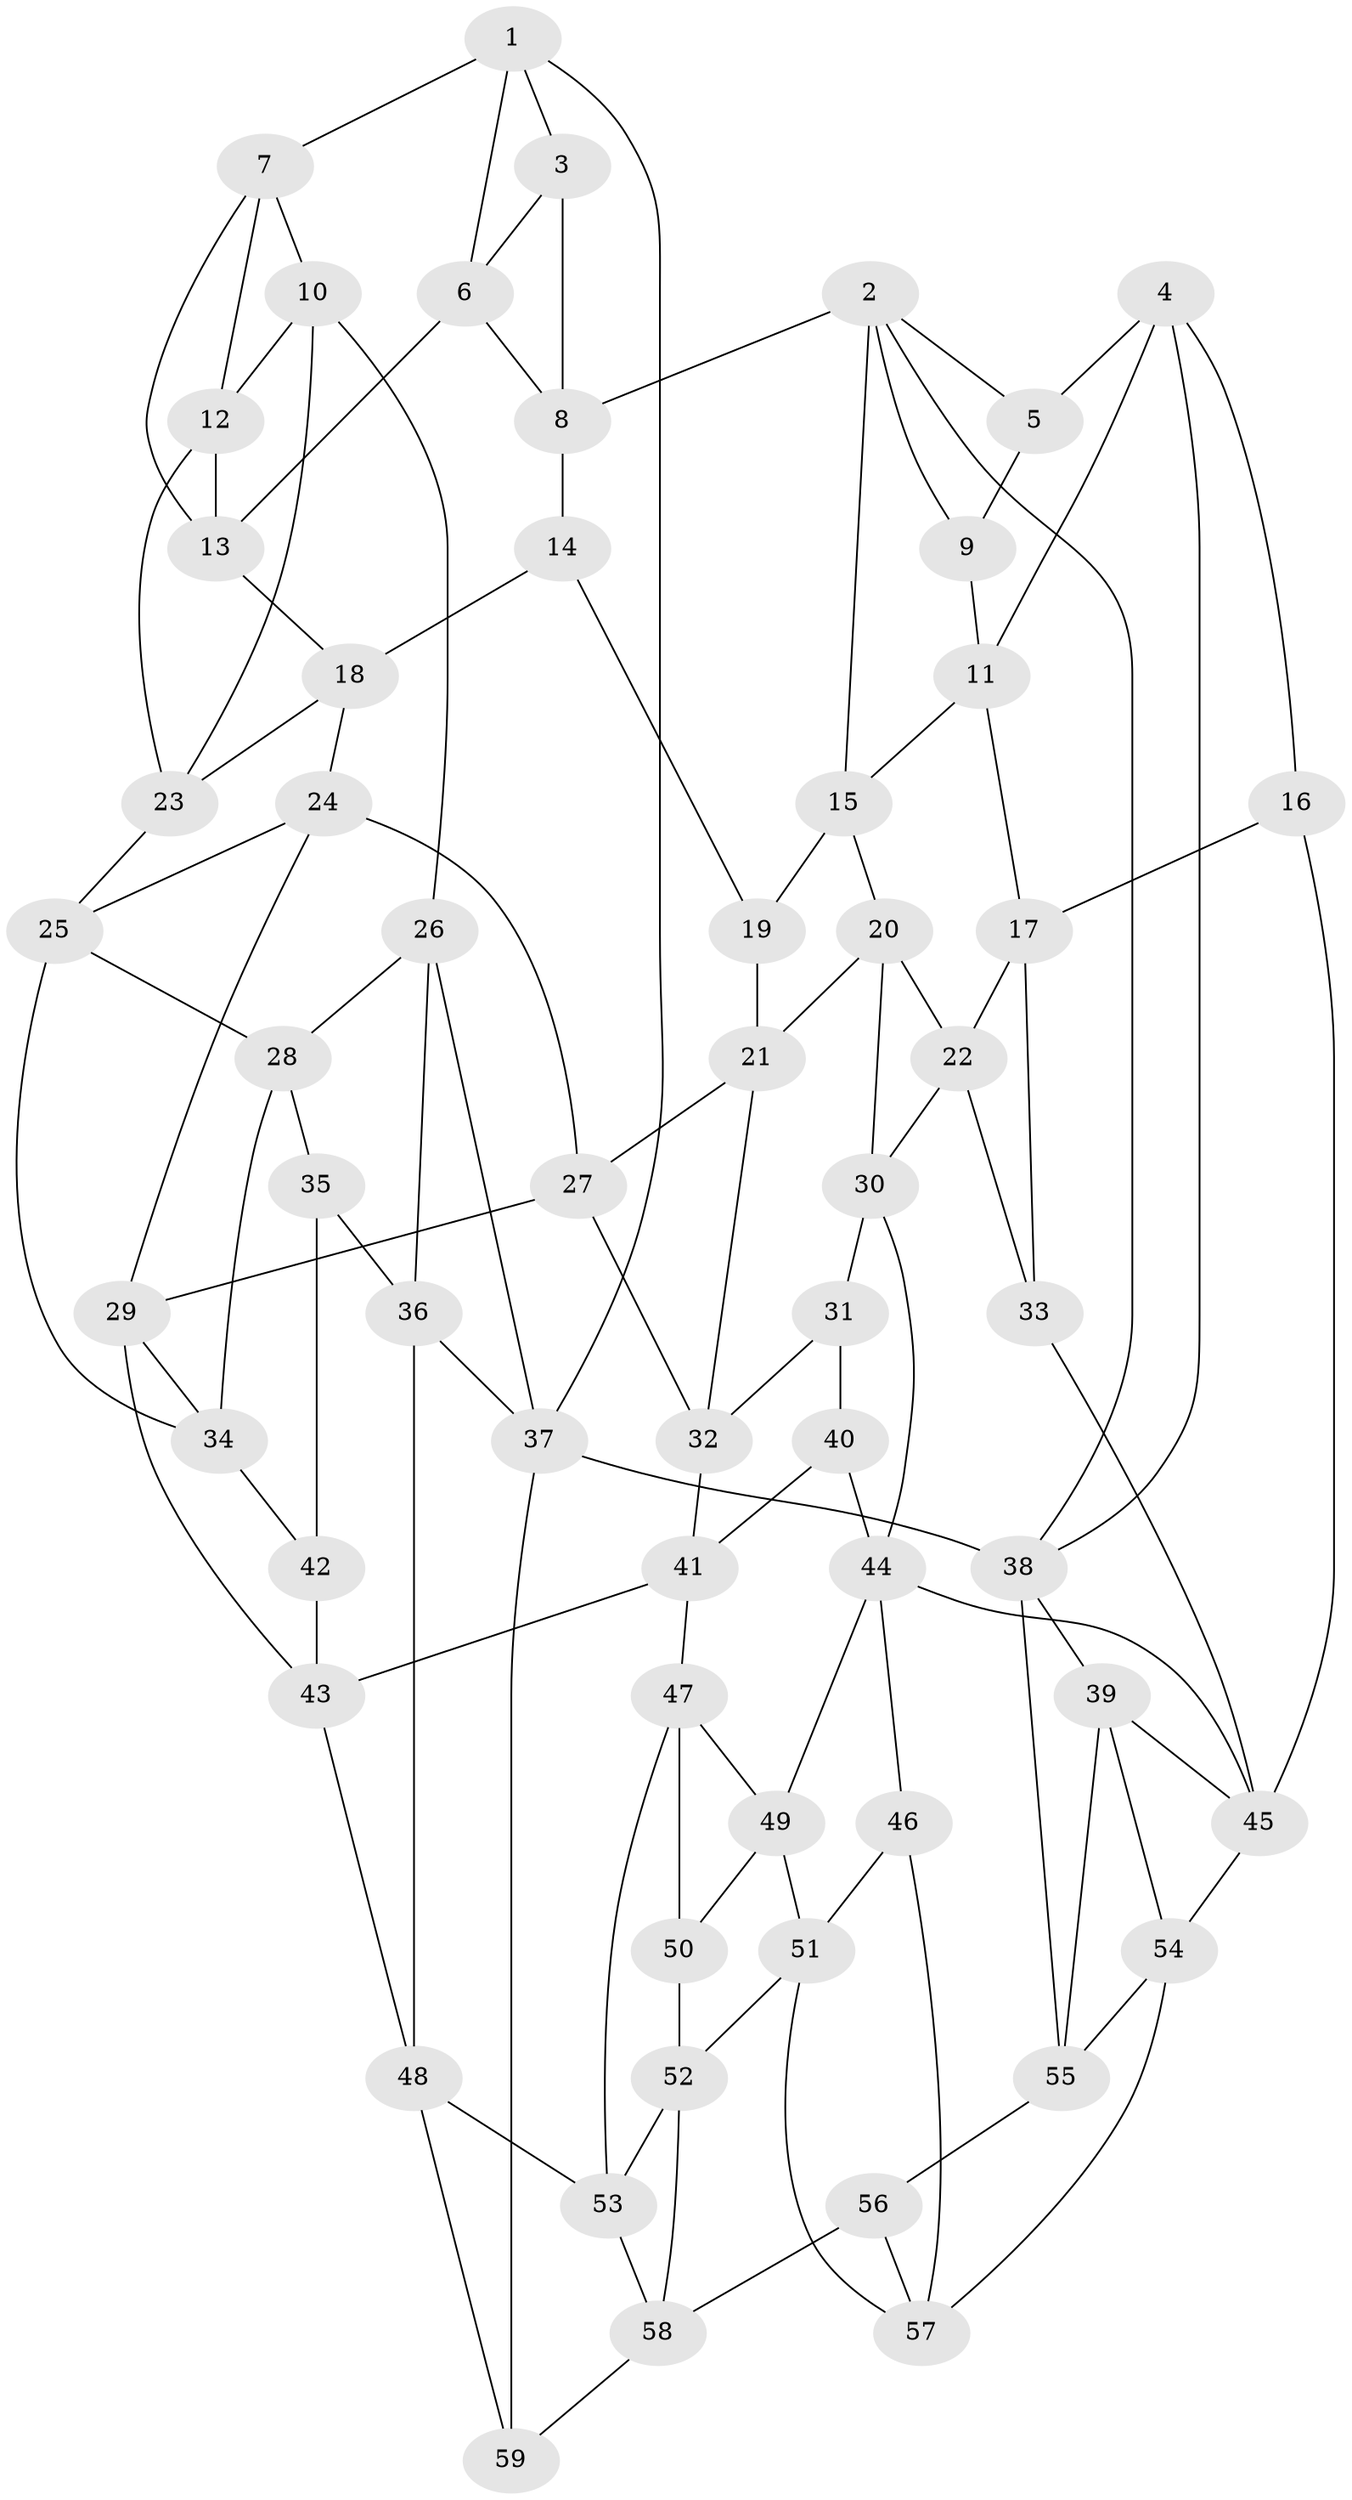 // original degree distribution, {3: 0.01694915254237288, 4: 0.2288135593220339, 6: 0.211864406779661, 5: 0.5423728813559322}
// Generated by graph-tools (version 1.1) at 2025/27/03/09/25 03:27:04]
// undirected, 59 vertices, 113 edges
graph export_dot {
graph [start="1"]
  node [color=gray90,style=filled];
  1;
  2;
  3;
  4;
  5;
  6;
  7;
  8;
  9;
  10;
  11;
  12;
  13;
  14;
  15;
  16;
  17;
  18;
  19;
  20;
  21;
  22;
  23;
  24;
  25;
  26;
  27;
  28;
  29;
  30;
  31;
  32;
  33;
  34;
  35;
  36;
  37;
  38;
  39;
  40;
  41;
  42;
  43;
  44;
  45;
  46;
  47;
  48;
  49;
  50;
  51;
  52;
  53;
  54;
  55;
  56;
  57;
  58;
  59;
  1 -- 3 [weight=1.0];
  1 -- 6 [weight=1.0];
  1 -- 7 [weight=1.0];
  1 -- 37 [weight=1.0];
  2 -- 5 [weight=1.0];
  2 -- 8 [weight=1.0];
  2 -- 9 [weight=1.0];
  2 -- 15 [weight=1.0];
  2 -- 38 [weight=1.0];
  3 -- 6 [weight=1.0];
  3 -- 8 [weight=1.0];
  4 -- 5 [weight=1.0];
  4 -- 11 [weight=1.0];
  4 -- 16 [weight=1.0];
  4 -- 38 [weight=1.0];
  5 -- 9 [weight=2.0];
  6 -- 8 [weight=1.0];
  6 -- 13 [weight=1.0];
  7 -- 10 [weight=1.0];
  7 -- 12 [weight=1.0];
  7 -- 13 [weight=1.0];
  8 -- 14 [weight=1.0];
  9 -- 11 [weight=1.0];
  10 -- 12 [weight=1.0];
  10 -- 23 [weight=1.0];
  10 -- 26 [weight=1.0];
  11 -- 15 [weight=1.0];
  11 -- 17 [weight=1.0];
  12 -- 13 [weight=1.0];
  12 -- 23 [weight=1.0];
  13 -- 18 [weight=1.0];
  14 -- 18 [weight=1.0];
  14 -- 19 [weight=2.0];
  15 -- 19 [weight=1.0];
  15 -- 20 [weight=1.0];
  16 -- 17 [weight=1.0];
  16 -- 45 [weight=1.0];
  17 -- 22 [weight=1.0];
  17 -- 33 [weight=1.0];
  18 -- 23 [weight=1.0];
  18 -- 24 [weight=1.0];
  19 -- 21 [weight=1.0];
  20 -- 21 [weight=1.0];
  20 -- 22 [weight=1.0];
  20 -- 30 [weight=1.0];
  21 -- 27 [weight=1.0];
  21 -- 32 [weight=1.0];
  22 -- 30 [weight=1.0];
  22 -- 33 [weight=1.0];
  23 -- 25 [weight=1.0];
  24 -- 25 [weight=1.0];
  24 -- 27 [weight=1.0];
  24 -- 29 [weight=1.0];
  25 -- 28 [weight=1.0];
  25 -- 34 [weight=1.0];
  26 -- 28 [weight=1.0];
  26 -- 36 [weight=1.0];
  26 -- 37 [weight=1.0];
  27 -- 29 [weight=1.0];
  27 -- 32 [weight=1.0];
  28 -- 34 [weight=1.0];
  28 -- 35 [weight=1.0];
  29 -- 34 [weight=1.0];
  29 -- 43 [weight=1.0];
  30 -- 31 [weight=1.0];
  30 -- 44 [weight=1.0];
  31 -- 32 [weight=1.0];
  31 -- 40 [weight=1.0];
  32 -- 41 [weight=1.0];
  33 -- 45 [weight=2.0];
  34 -- 42 [weight=1.0];
  35 -- 36 [weight=1.0];
  35 -- 42 [weight=2.0];
  36 -- 37 [weight=1.0];
  36 -- 48 [weight=1.0];
  37 -- 38 [weight=2.0];
  37 -- 59 [weight=1.0];
  38 -- 39 [weight=1.0];
  38 -- 55 [weight=1.0];
  39 -- 45 [weight=1.0];
  39 -- 54 [weight=1.0];
  39 -- 55 [weight=1.0];
  40 -- 41 [weight=1.0];
  40 -- 44 [weight=2.0];
  41 -- 43 [weight=1.0];
  41 -- 47 [weight=1.0];
  42 -- 43 [weight=1.0];
  43 -- 48 [weight=1.0];
  44 -- 45 [weight=1.0];
  44 -- 46 [weight=1.0];
  44 -- 49 [weight=1.0];
  45 -- 54 [weight=1.0];
  46 -- 51 [weight=1.0];
  46 -- 57 [weight=1.0];
  47 -- 49 [weight=1.0];
  47 -- 50 [weight=1.0];
  47 -- 53 [weight=1.0];
  48 -- 53 [weight=1.0];
  48 -- 59 [weight=1.0];
  49 -- 50 [weight=1.0];
  49 -- 51 [weight=1.0];
  50 -- 52 [weight=1.0];
  51 -- 52 [weight=1.0];
  51 -- 57 [weight=1.0];
  52 -- 53 [weight=1.0];
  52 -- 58 [weight=1.0];
  53 -- 58 [weight=1.0];
  54 -- 55 [weight=1.0];
  54 -- 57 [weight=1.0];
  55 -- 56 [weight=1.0];
  56 -- 57 [weight=1.0];
  56 -- 58 [weight=1.0];
  58 -- 59 [weight=1.0];
}
